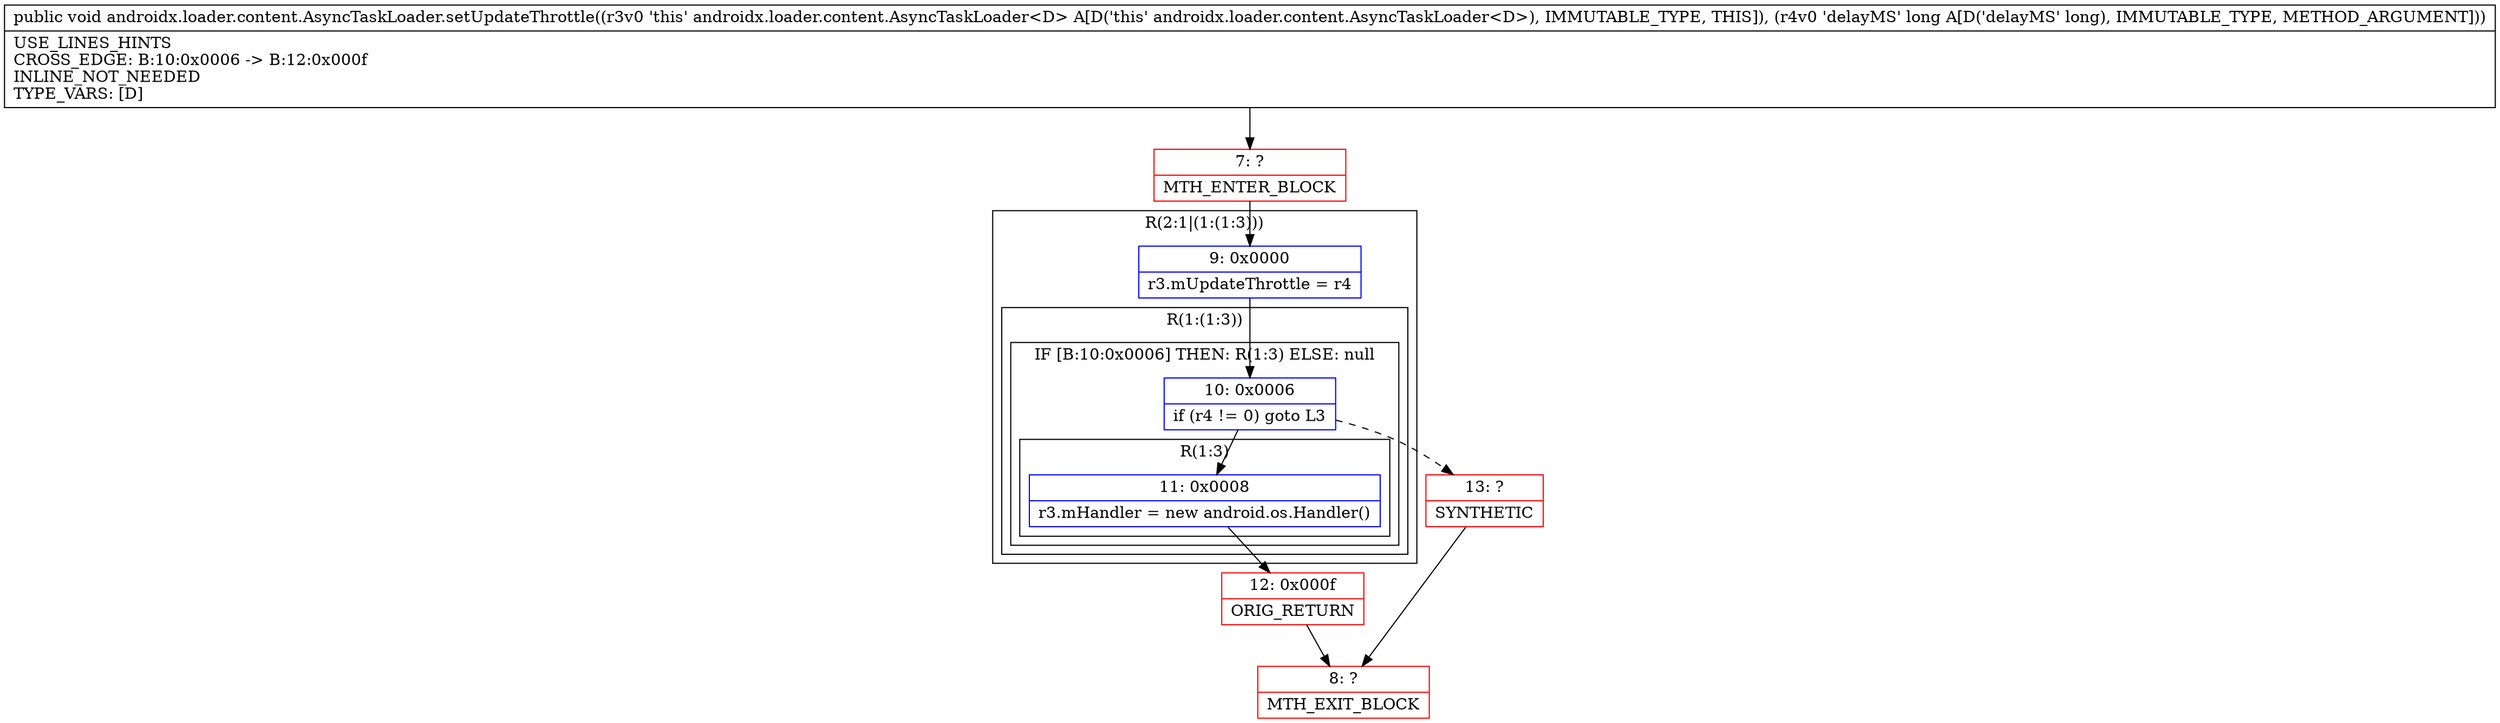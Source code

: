digraph "CFG forandroidx.loader.content.AsyncTaskLoader.setUpdateThrottle(J)V" {
subgraph cluster_Region_763268246 {
label = "R(2:1|(1:(1:3)))";
node [shape=record,color=blue];
Node_9 [shape=record,label="{9\:\ 0x0000|r3.mUpdateThrottle = r4\l}"];
subgraph cluster_Region_1132332712 {
label = "R(1:(1:3))";
node [shape=record,color=blue];
subgraph cluster_IfRegion_1889973614 {
label = "IF [B:10:0x0006] THEN: R(1:3) ELSE: null";
node [shape=record,color=blue];
Node_10 [shape=record,label="{10\:\ 0x0006|if (r4 != 0) goto L3\l}"];
subgraph cluster_Region_802571663 {
label = "R(1:3)";
node [shape=record,color=blue];
Node_11 [shape=record,label="{11\:\ 0x0008|r3.mHandler = new android.os.Handler()\l}"];
}
}
}
}
Node_7 [shape=record,color=red,label="{7\:\ ?|MTH_ENTER_BLOCK\l}"];
Node_12 [shape=record,color=red,label="{12\:\ 0x000f|ORIG_RETURN\l}"];
Node_8 [shape=record,color=red,label="{8\:\ ?|MTH_EXIT_BLOCK\l}"];
Node_13 [shape=record,color=red,label="{13\:\ ?|SYNTHETIC\l}"];
MethodNode[shape=record,label="{public void androidx.loader.content.AsyncTaskLoader.setUpdateThrottle((r3v0 'this' androidx.loader.content.AsyncTaskLoader\<D\> A[D('this' androidx.loader.content.AsyncTaskLoader\<D\>), IMMUTABLE_TYPE, THIS]), (r4v0 'delayMS' long A[D('delayMS' long), IMMUTABLE_TYPE, METHOD_ARGUMENT]))  | USE_LINES_HINTS\lCROSS_EDGE: B:10:0x0006 \-\> B:12:0x000f\lINLINE_NOT_NEEDED\lTYPE_VARS: [D]\l}"];
MethodNode -> Node_7;Node_9 -> Node_10;
Node_10 -> Node_11;
Node_10 -> Node_13[style=dashed];
Node_11 -> Node_12;
Node_7 -> Node_9;
Node_12 -> Node_8;
Node_13 -> Node_8;
}

